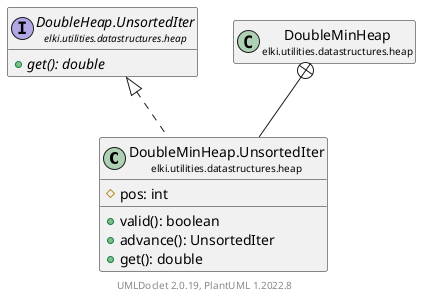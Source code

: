 @startuml
    remove .*\.(Instance|Par|Parameterizer|Factory)$
    set namespaceSeparator none
    hide empty fields
    hide empty methods

    class "<size:14>DoubleMinHeap.UnsortedIter\n<size:10>elki.utilities.datastructures.heap" as elki.utilities.datastructures.heap.DoubleMinHeap.UnsortedIter [[DoubleMinHeap.UnsortedIter.html]] {
        #pos: int
        +valid(): boolean
        +advance(): UnsortedIter
        +get(): double
    }

    interface "<size:14>DoubleHeap.UnsortedIter\n<size:10>elki.utilities.datastructures.heap" as elki.utilities.datastructures.heap.DoubleHeap.UnsortedIter [[DoubleHeap.UnsortedIter.html]] {
        {abstract} +get(): double
    }
    class "<size:14>DoubleMinHeap\n<size:10>elki.utilities.datastructures.heap" as elki.utilities.datastructures.heap.DoubleMinHeap [[DoubleMinHeap.html]]

    elki.utilities.datastructures.heap.DoubleHeap.UnsortedIter <|.. elki.utilities.datastructures.heap.DoubleMinHeap.UnsortedIter
    elki.utilities.datastructures.heap.DoubleMinHeap +-- elki.utilities.datastructures.heap.DoubleMinHeap.UnsortedIter

    center footer UMLDoclet 2.0.19, PlantUML 1.2022.8
@enduml
